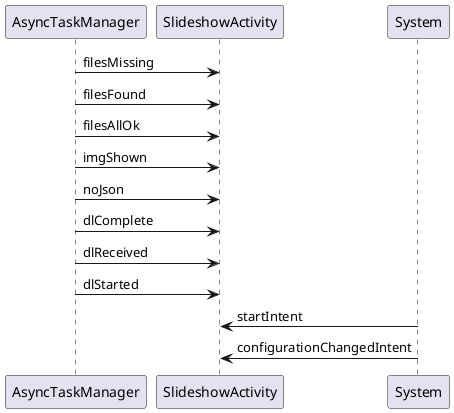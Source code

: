 @startuml
AsyncTaskManager->SlideshowActivity: filesMissing
AsyncTaskManager->SlideshowActivity: filesFound
AsyncTaskManager->SlideshowActivity: filesAllOk

AsyncTaskManager->SlideshowActivity: imgShown
AsyncTaskManager->SlideshowActivity: noJson

AsyncTaskManager->SlideshowActivity: dlComplete
AsyncTaskManager->SlideshowActivity: dlReceived
AsyncTaskManager->SlideshowActivity: dlStarted



System->SlideshowActivity: startIntent
System->SlideshowActivity: configurationChangedIntent


@enduml
